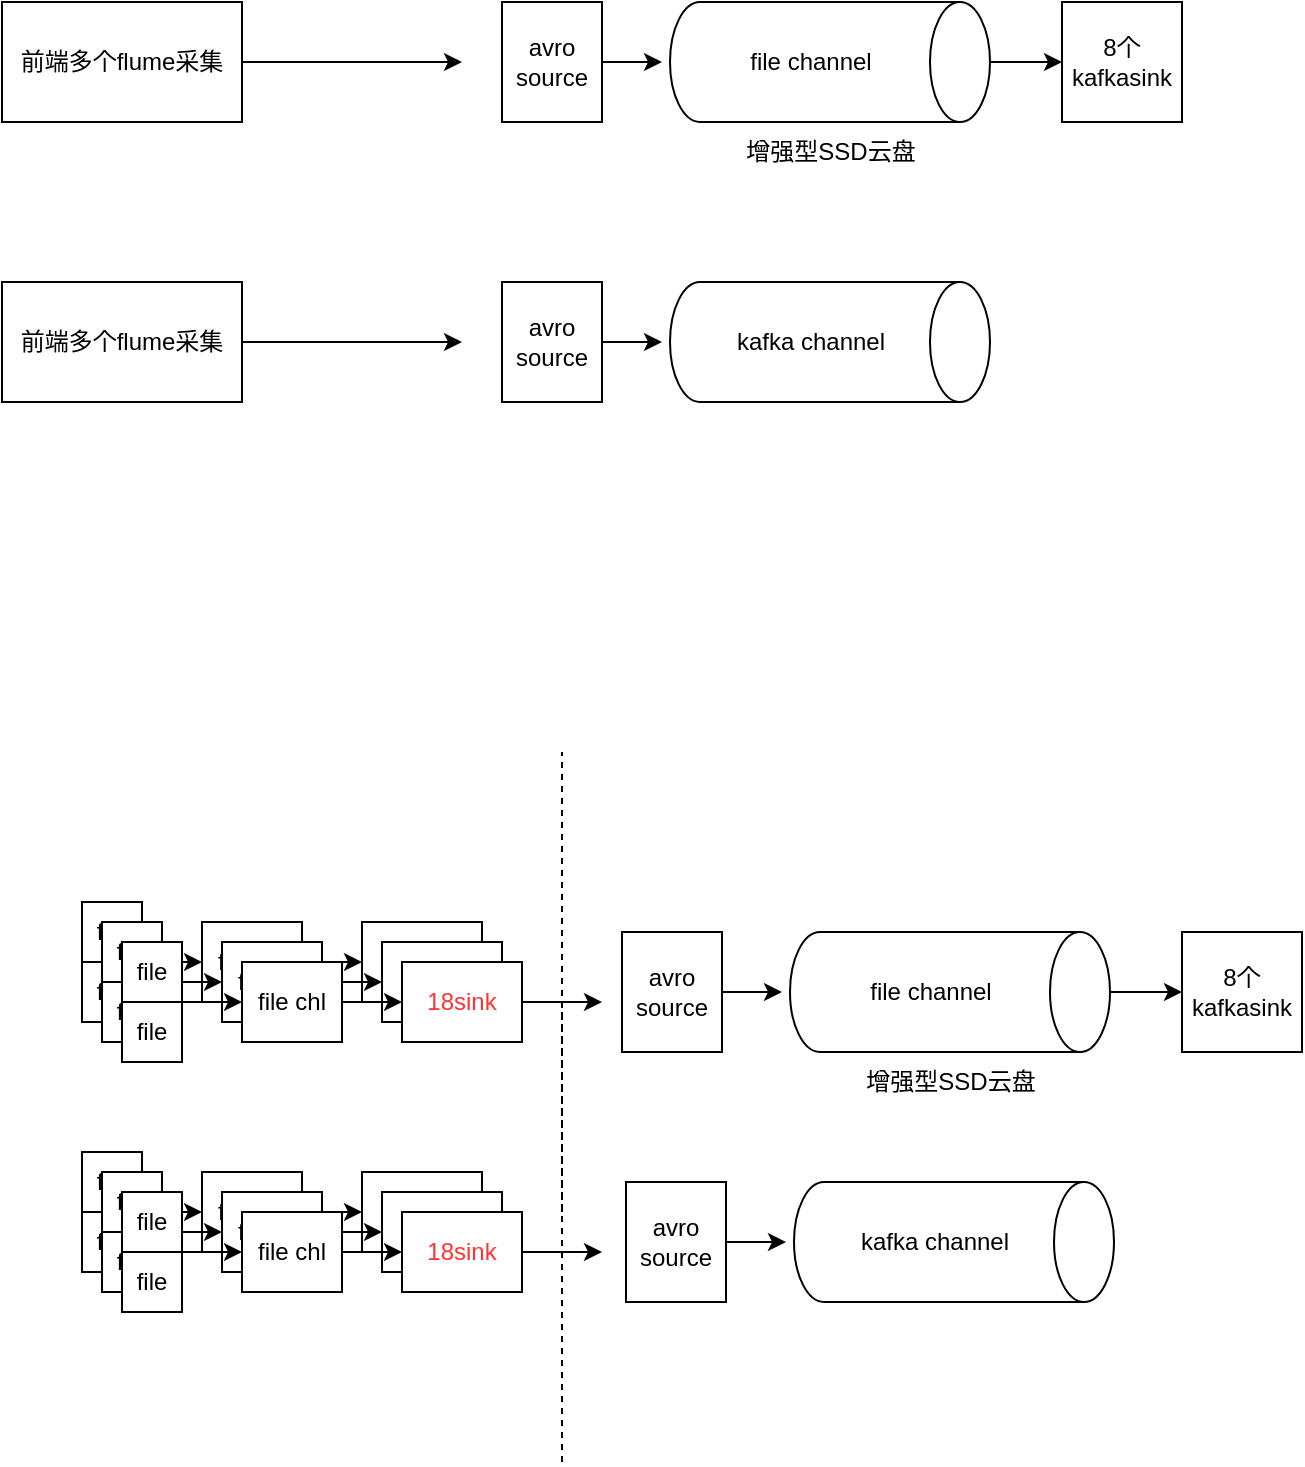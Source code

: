 <mxfile version="24.0.2" type="github">
  <diagram name="第 1 页" id="7uZExEkXiBQ7jMDRv1GM">
    <mxGraphModel dx="1136" dy="585" grid="1" gridSize="10" guides="1" tooltips="1" connect="1" arrows="1" fold="1" page="1" pageScale="1" pageWidth="827" pageHeight="1169" math="0" shadow="0">
      <root>
        <mxCell id="0" />
        <mxCell id="1" parent="0" />
        <mxCell id="pHUdqWg6jOGEU-mfkc_0-13" style="edgeStyle=orthogonalEdgeStyle;rounded=0;orthogonalLoop=1;jettySize=auto;html=1;" edge="1" parent="1" source="pHUdqWg6jOGEU-mfkc_0-6">
          <mxGeometry relative="1" as="geometry">
            <mxPoint x="260" y="330" as="targetPoint" />
          </mxGeometry>
        </mxCell>
        <mxCell id="pHUdqWg6jOGEU-mfkc_0-6" value="前端多个flume采集" style="rounded=0;whiteSpace=wrap;html=1;" vertex="1" parent="1">
          <mxGeometry x="30" y="300" width="120" height="60" as="geometry" />
        </mxCell>
        <mxCell id="pHUdqWg6jOGEU-mfkc_0-11" style="edgeStyle=orthogonalEdgeStyle;rounded=0;orthogonalLoop=1;jettySize=auto;html=1;entryX=0;entryY=0.5;entryDx=0;entryDy=0;" edge="1" parent="1" source="pHUdqWg6jOGEU-mfkc_0-7" target="pHUdqWg6jOGEU-mfkc_0-10">
          <mxGeometry relative="1" as="geometry" />
        </mxCell>
        <mxCell id="pHUdqWg6jOGEU-mfkc_0-7" value="" style="shape=cylinder3;whiteSpace=wrap;html=1;boundedLbl=1;backgroundOutline=1;size=15;rotation=90;" vertex="1" parent="1">
          <mxGeometry x="414" y="250" width="60" height="160" as="geometry" />
        </mxCell>
        <mxCell id="pHUdqWg6jOGEU-mfkc_0-9" style="edgeStyle=orthogonalEdgeStyle;rounded=0;orthogonalLoop=1;jettySize=auto;html=1;" edge="1" parent="1" source="pHUdqWg6jOGEU-mfkc_0-8">
          <mxGeometry relative="1" as="geometry">
            <mxPoint x="360" y="330" as="targetPoint" />
          </mxGeometry>
        </mxCell>
        <mxCell id="pHUdqWg6jOGEU-mfkc_0-8" value="avro source" style="rounded=0;whiteSpace=wrap;html=1;" vertex="1" parent="1">
          <mxGeometry x="280" y="300" width="50" height="60" as="geometry" />
        </mxCell>
        <mxCell id="pHUdqWg6jOGEU-mfkc_0-10" value="8个kafkasink" style="rounded=0;whiteSpace=wrap;html=1;" vertex="1" parent="1">
          <mxGeometry x="560" y="300" width="60" height="60" as="geometry" />
        </mxCell>
        <mxCell id="pHUdqWg6jOGEU-mfkc_0-12" value="file channel" style="text;html=1;align=center;verticalAlign=middle;resizable=0;points=[];autosize=1;strokeColor=none;fillColor=none;" vertex="1" parent="1">
          <mxGeometry x="394" y="315" width="80" height="30" as="geometry" />
        </mxCell>
        <mxCell id="pHUdqWg6jOGEU-mfkc_0-14" value="增强型SSD云盘" style="text;html=1;align=center;verticalAlign=middle;resizable=0;points=[];autosize=1;strokeColor=none;fillColor=none;" vertex="1" parent="1">
          <mxGeometry x="389" y="360" width="110" height="30" as="geometry" />
        </mxCell>
        <mxCell id="pHUdqWg6jOGEU-mfkc_0-15" style="edgeStyle=orthogonalEdgeStyle;rounded=0;orthogonalLoop=1;jettySize=auto;html=1;" edge="1" parent="1" source="pHUdqWg6jOGEU-mfkc_0-16">
          <mxGeometry relative="1" as="geometry">
            <mxPoint x="260" y="470" as="targetPoint" />
          </mxGeometry>
        </mxCell>
        <mxCell id="pHUdqWg6jOGEU-mfkc_0-16" value="前端多个flume采集" style="rounded=0;whiteSpace=wrap;html=1;" vertex="1" parent="1">
          <mxGeometry x="30" y="440" width="120" height="60" as="geometry" />
        </mxCell>
        <mxCell id="pHUdqWg6jOGEU-mfkc_0-18" value="" style="shape=cylinder3;whiteSpace=wrap;html=1;boundedLbl=1;backgroundOutline=1;size=15;rotation=90;" vertex="1" parent="1">
          <mxGeometry x="414" y="390" width="60" height="160" as="geometry" />
        </mxCell>
        <mxCell id="pHUdqWg6jOGEU-mfkc_0-19" style="edgeStyle=orthogonalEdgeStyle;rounded=0;orthogonalLoop=1;jettySize=auto;html=1;" edge="1" parent="1" source="pHUdqWg6jOGEU-mfkc_0-20">
          <mxGeometry relative="1" as="geometry">
            <mxPoint x="360" y="470" as="targetPoint" />
          </mxGeometry>
        </mxCell>
        <mxCell id="pHUdqWg6jOGEU-mfkc_0-20" value="avro source" style="rounded=0;whiteSpace=wrap;html=1;" vertex="1" parent="1">
          <mxGeometry x="280" y="440" width="50" height="60" as="geometry" />
        </mxCell>
        <mxCell id="pHUdqWg6jOGEU-mfkc_0-22" value="kafka channel" style="text;html=1;align=center;verticalAlign=middle;resizable=0;points=[];autosize=1;strokeColor=none;fillColor=none;" vertex="1" parent="1">
          <mxGeometry x="384" y="455" width="100" height="30" as="geometry" />
        </mxCell>
        <mxCell id="pHUdqWg6jOGEU-mfkc_0-25" value="file" style="rounded=0;whiteSpace=wrap;html=1;" vertex="1" parent="1">
          <mxGeometry x="70" y="750" width="30" height="30" as="geometry" />
        </mxCell>
        <mxCell id="pHUdqWg6jOGEU-mfkc_0-29" style="edgeStyle=orthogonalEdgeStyle;rounded=0;orthogonalLoop=1;jettySize=auto;html=1;exitX=1;exitY=0;exitDx=0;exitDy=0;entryX=0;entryY=0.5;entryDx=0;entryDy=0;" edge="1" parent="1" source="pHUdqWg6jOGEU-mfkc_0-26" target="pHUdqWg6jOGEU-mfkc_0-27">
          <mxGeometry relative="1" as="geometry" />
        </mxCell>
        <mxCell id="pHUdqWg6jOGEU-mfkc_0-26" value="file" style="rounded=0;whiteSpace=wrap;html=1;" vertex="1" parent="1">
          <mxGeometry x="70" y="780" width="30" height="30" as="geometry" />
        </mxCell>
        <mxCell id="pHUdqWg6jOGEU-mfkc_0-30" style="edgeStyle=orthogonalEdgeStyle;rounded=0;orthogonalLoop=1;jettySize=auto;html=1;" edge="1" parent="1" source="pHUdqWg6jOGEU-mfkc_0-27">
          <mxGeometry relative="1" as="geometry">
            <mxPoint x="210" y="780" as="targetPoint" />
          </mxGeometry>
        </mxCell>
        <mxCell id="pHUdqWg6jOGEU-mfkc_0-27" value="file chl" style="rounded=0;whiteSpace=wrap;html=1;" vertex="1" parent="1">
          <mxGeometry x="130" y="760" width="50" height="40" as="geometry" />
        </mxCell>
        <mxCell id="pHUdqWg6jOGEU-mfkc_0-31" value="6sink" style="rounded=0;whiteSpace=wrap;html=1;" vertex="1" parent="1">
          <mxGeometry x="210" y="760" width="60" height="40" as="geometry" />
        </mxCell>
        <mxCell id="pHUdqWg6jOGEU-mfkc_0-32" value="file" style="rounded=0;whiteSpace=wrap;html=1;" vertex="1" parent="1">
          <mxGeometry x="80" y="760" width="30" height="30" as="geometry" />
        </mxCell>
        <mxCell id="pHUdqWg6jOGEU-mfkc_0-33" style="edgeStyle=orthogonalEdgeStyle;rounded=0;orthogonalLoop=1;jettySize=auto;html=1;exitX=1;exitY=0;exitDx=0;exitDy=0;entryX=0;entryY=0.5;entryDx=0;entryDy=0;" edge="1" parent="1" source="pHUdqWg6jOGEU-mfkc_0-34" target="pHUdqWg6jOGEU-mfkc_0-36">
          <mxGeometry relative="1" as="geometry" />
        </mxCell>
        <mxCell id="pHUdqWg6jOGEU-mfkc_0-34" value="file" style="rounded=0;whiteSpace=wrap;html=1;" vertex="1" parent="1">
          <mxGeometry x="80" y="790" width="30" height="30" as="geometry" />
        </mxCell>
        <mxCell id="pHUdqWg6jOGEU-mfkc_0-35" style="edgeStyle=orthogonalEdgeStyle;rounded=0;orthogonalLoop=1;jettySize=auto;html=1;" edge="1" parent="1" source="pHUdqWg6jOGEU-mfkc_0-36">
          <mxGeometry relative="1" as="geometry">
            <mxPoint x="220" y="790" as="targetPoint" />
          </mxGeometry>
        </mxCell>
        <mxCell id="pHUdqWg6jOGEU-mfkc_0-36" value="file chl" style="rounded=0;whiteSpace=wrap;html=1;" vertex="1" parent="1">
          <mxGeometry x="140" y="770" width="50" height="40" as="geometry" />
        </mxCell>
        <mxCell id="pHUdqWg6jOGEU-mfkc_0-37" value="6sink" style="rounded=0;whiteSpace=wrap;html=1;" vertex="1" parent="1">
          <mxGeometry x="220" y="770" width="60" height="40" as="geometry" />
        </mxCell>
        <mxCell id="pHUdqWg6jOGEU-mfkc_0-38" value="file" style="rounded=0;whiteSpace=wrap;html=1;" vertex="1" parent="1">
          <mxGeometry x="90" y="770" width="30" height="30" as="geometry" />
        </mxCell>
        <mxCell id="pHUdqWg6jOGEU-mfkc_0-39" style="edgeStyle=orthogonalEdgeStyle;rounded=0;orthogonalLoop=1;jettySize=auto;html=1;exitX=1;exitY=0;exitDx=0;exitDy=0;entryX=0;entryY=0.5;entryDx=0;entryDy=0;" edge="1" parent="1" source="pHUdqWg6jOGEU-mfkc_0-40" target="pHUdqWg6jOGEU-mfkc_0-42">
          <mxGeometry relative="1" as="geometry" />
        </mxCell>
        <mxCell id="pHUdqWg6jOGEU-mfkc_0-40" value="file" style="rounded=0;whiteSpace=wrap;html=1;" vertex="1" parent="1">
          <mxGeometry x="90" y="800" width="30" height="30" as="geometry" />
        </mxCell>
        <mxCell id="pHUdqWg6jOGEU-mfkc_0-41" style="edgeStyle=orthogonalEdgeStyle;rounded=0;orthogonalLoop=1;jettySize=auto;html=1;" edge="1" parent="1" source="pHUdqWg6jOGEU-mfkc_0-42">
          <mxGeometry relative="1" as="geometry">
            <mxPoint x="230" y="800" as="targetPoint" />
          </mxGeometry>
        </mxCell>
        <mxCell id="pHUdqWg6jOGEU-mfkc_0-42" value="file chl" style="rounded=0;whiteSpace=wrap;html=1;" vertex="1" parent="1">
          <mxGeometry x="150" y="780" width="50" height="40" as="geometry" />
        </mxCell>
        <mxCell id="pHUdqWg6jOGEU-mfkc_0-53" style="edgeStyle=orthogonalEdgeStyle;rounded=0;orthogonalLoop=1;jettySize=auto;html=1;" edge="1" parent="1" source="pHUdqWg6jOGEU-mfkc_0-43">
          <mxGeometry relative="1" as="geometry">
            <mxPoint x="330" y="800" as="targetPoint" />
          </mxGeometry>
        </mxCell>
        <mxCell id="pHUdqWg6jOGEU-mfkc_0-43" value="&lt;font color=&quot;#ff3333&quot;&gt;18sink&lt;/font&gt;" style="rounded=0;whiteSpace=wrap;html=1;" vertex="1" parent="1">
          <mxGeometry x="230" y="780" width="60" height="40" as="geometry" />
        </mxCell>
        <mxCell id="pHUdqWg6jOGEU-mfkc_0-44" value="" style="endArrow=none;dashed=1;html=1;rounded=0;" edge="1" parent="1">
          <mxGeometry width="50" height="50" relative="1" as="geometry">
            <mxPoint x="310" y="905" as="sourcePoint" />
            <mxPoint x="310" y="675" as="targetPoint" />
          </mxGeometry>
        </mxCell>
        <mxCell id="pHUdqWg6jOGEU-mfkc_0-81" style="edgeStyle=orthogonalEdgeStyle;rounded=0;orthogonalLoop=1;jettySize=auto;html=1;entryX=0;entryY=0.5;entryDx=0;entryDy=0;" edge="1" parent="1" source="pHUdqWg6jOGEU-mfkc_0-82" target="pHUdqWg6jOGEU-mfkc_0-85">
          <mxGeometry relative="1" as="geometry" />
        </mxCell>
        <mxCell id="pHUdqWg6jOGEU-mfkc_0-82" value="" style="shape=cylinder3;whiteSpace=wrap;html=1;boundedLbl=1;backgroundOutline=1;size=15;rotation=90;" vertex="1" parent="1">
          <mxGeometry x="474" y="715" width="60" height="160" as="geometry" />
        </mxCell>
        <mxCell id="pHUdqWg6jOGEU-mfkc_0-83" style="edgeStyle=orthogonalEdgeStyle;rounded=0;orthogonalLoop=1;jettySize=auto;html=1;" edge="1" parent="1" source="pHUdqWg6jOGEU-mfkc_0-84">
          <mxGeometry relative="1" as="geometry">
            <mxPoint x="420" y="795" as="targetPoint" />
          </mxGeometry>
        </mxCell>
        <mxCell id="pHUdqWg6jOGEU-mfkc_0-84" value="avro source" style="rounded=0;whiteSpace=wrap;html=1;" vertex="1" parent="1">
          <mxGeometry x="340" y="765" width="50" height="60" as="geometry" />
        </mxCell>
        <mxCell id="pHUdqWg6jOGEU-mfkc_0-85" value="8个kafkasink" style="rounded=0;whiteSpace=wrap;html=1;" vertex="1" parent="1">
          <mxGeometry x="620" y="765" width="60" height="60" as="geometry" />
        </mxCell>
        <mxCell id="pHUdqWg6jOGEU-mfkc_0-86" value="file channel" style="text;html=1;align=center;verticalAlign=middle;resizable=0;points=[];autosize=1;strokeColor=none;fillColor=none;" vertex="1" parent="1">
          <mxGeometry x="454" y="780" width="80" height="30" as="geometry" />
        </mxCell>
        <mxCell id="pHUdqWg6jOGEU-mfkc_0-87" value="增强型SSD云盘" style="text;html=1;align=center;verticalAlign=middle;resizable=0;points=[];autosize=1;strokeColor=none;fillColor=none;" vertex="1" parent="1">
          <mxGeometry x="449" y="825" width="110" height="30" as="geometry" />
        </mxCell>
        <mxCell id="pHUdqWg6jOGEU-mfkc_0-88" value="" style="shape=cylinder3;whiteSpace=wrap;html=1;boundedLbl=1;backgroundOutline=1;size=15;rotation=90;" vertex="1" parent="1">
          <mxGeometry x="476" y="840" width="60" height="160" as="geometry" />
        </mxCell>
        <mxCell id="pHUdqWg6jOGEU-mfkc_0-89" style="edgeStyle=orthogonalEdgeStyle;rounded=0;orthogonalLoop=1;jettySize=auto;html=1;" edge="1" parent="1" source="pHUdqWg6jOGEU-mfkc_0-90">
          <mxGeometry relative="1" as="geometry">
            <mxPoint x="422" y="920" as="targetPoint" />
          </mxGeometry>
        </mxCell>
        <mxCell id="pHUdqWg6jOGEU-mfkc_0-90" value="avro source" style="rounded=0;whiteSpace=wrap;html=1;" vertex="1" parent="1">
          <mxGeometry x="342" y="890" width="50" height="60" as="geometry" />
        </mxCell>
        <mxCell id="pHUdqWg6jOGEU-mfkc_0-91" value="kafka channel" style="text;html=1;align=center;verticalAlign=middle;resizable=0;points=[];autosize=1;strokeColor=none;fillColor=none;" vertex="1" parent="1">
          <mxGeometry x="446" y="905" width="100" height="30" as="geometry" />
        </mxCell>
        <mxCell id="pHUdqWg6jOGEU-mfkc_0-92" value="file" style="rounded=0;whiteSpace=wrap;html=1;" vertex="1" parent="1">
          <mxGeometry x="70" y="875" width="30" height="30" as="geometry" />
        </mxCell>
        <mxCell id="pHUdqWg6jOGEU-mfkc_0-93" style="edgeStyle=orthogonalEdgeStyle;rounded=0;orthogonalLoop=1;jettySize=auto;html=1;exitX=1;exitY=0;exitDx=0;exitDy=0;entryX=0;entryY=0.5;entryDx=0;entryDy=0;" edge="1" parent="1" source="pHUdqWg6jOGEU-mfkc_0-94" target="pHUdqWg6jOGEU-mfkc_0-96">
          <mxGeometry relative="1" as="geometry" />
        </mxCell>
        <mxCell id="pHUdqWg6jOGEU-mfkc_0-94" value="file" style="rounded=0;whiteSpace=wrap;html=1;" vertex="1" parent="1">
          <mxGeometry x="70" y="905" width="30" height="30" as="geometry" />
        </mxCell>
        <mxCell id="pHUdqWg6jOGEU-mfkc_0-95" style="edgeStyle=orthogonalEdgeStyle;rounded=0;orthogonalLoop=1;jettySize=auto;html=1;" edge="1" parent="1" source="pHUdqWg6jOGEU-mfkc_0-96">
          <mxGeometry relative="1" as="geometry">
            <mxPoint x="210" y="905" as="targetPoint" />
          </mxGeometry>
        </mxCell>
        <mxCell id="pHUdqWg6jOGEU-mfkc_0-96" value="file chl" style="rounded=0;whiteSpace=wrap;html=1;" vertex="1" parent="1">
          <mxGeometry x="130" y="885" width="50" height="40" as="geometry" />
        </mxCell>
        <mxCell id="pHUdqWg6jOGEU-mfkc_0-97" value="6sink" style="rounded=0;whiteSpace=wrap;html=1;" vertex="1" parent="1">
          <mxGeometry x="210" y="885" width="60" height="40" as="geometry" />
        </mxCell>
        <mxCell id="pHUdqWg6jOGEU-mfkc_0-98" value="file" style="rounded=0;whiteSpace=wrap;html=1;" vertex="1" parent="1">
          <mxGeometry x="80" y="885" width="30" height="30" as="geometry" />
        </mxCell>
        <mxCell id="pHUdqWg6jOGEU-mfkc_0-99" style="edgeStyle=orthogonalEdgeStyle;rounded=0;orthogonalLoop=1;jettySize=auto;html=1;exitX=1;exitY=0;exitDx=0;exitDy=0;entryX=0;entryY=0.5;entryDx=0;entryDy=0;" edge="1" parent="1" source="pHUdqWg6jOGEU-mfkc_0-100" target="pHUdqWg6jOGEU-mfkc_0-102">
          <mxGeometry relative="1" as="geometry" />
        </mxCell>
        <mxCell id="pHUdqWg6jOGEU-mfkc_0-100" value="file" style="rounded=0;whiteSpace=wrap;html=1;" vertex="1" parent="1">
          <mxGeometry x="80" y="915" width="30" height="30" as="geometry" />
        </mxCell>
        <mxCell id="pHUdqWg6jOGEU-mfkc_0-101" style="edgeStyle=orthogonalEdgeStyle;rounded=0;orthogonalLoop=1;jettySize=auto;html=1;" edge="1" parent="1" source="pHUdqWg6jOGEU-mfkc_0-102">
          <mxGeometry relative="1" as="geometry">
            <mxPoint x="220" y="915" as="targetPoint" />
          </mxGeometry>
        </mxCell>
        <mxCell id="pHUdqWg6jOGEU-mfkc_0-102" value="file chl" style="rounded=0;whiteSpace=wrap;html=1;" vertex="1" parent="1">
          <mxGeometry x="140" y="895" width="50" height="40" as="geometry" />
        </mxCell>
        <mxCell id="pHUdqWg6jOGEU-mfkc_0-103" value="6sink" style="rounded=0;whiteSpace=wrap;html=1;" vertex="1" parent="1">
          <mxGeometry x="220" y="895" width="60" height="40" as="geometry" />
        </mxCell>
        <mxCell id="pHUdqWg6jOGEU-mfkc_0-104" value="file" style="rounded=0;whiteSpace=wrap;html=1;" vertex="1" parent="1">
          <mxGeometry x="90" y="895" width="30" height="30" as="geometry" />
        </mxCell>
        <mxCell id="pHUdqWg6jOGEU-mfkc_0-105" style="edgeStyle=orthogonalEdgeStyle;rounded=0;orthogonalLoop=1;jettySize=auto;html=1;exitX=1;exitY=0;exitDx=0;exitDy=0;entryX=0;entryY=0.5;entryDx=0;entryDy=0;" edge="1" parent="1" source="pHUdqWg6jOGEU-mfkc_0-106" target="pHUdqWg6jOGEU-mfkc_0-108">
          <mxGeometry relative="1" as="geometry" />
        </mxCell>
        <mxCell id="pHUdqWg6jOGEU-mfkc_0-106" value="file" style="rounded=0;whiteSpace=wrap;html=1;" vertex="1" parent="1">
          <mxGeometry x="90" y="925" width="30" height="30" as="geometry" />
        </mxCell>
        <mxCell id="pHUdqWg6jOGEU-mfkc_0-107" style="edgeStyle=orthogonalEdgeStyle;rounded=0;orthogonalLoop=1;jettySize=auto;html=1;" edge="1" parent="1" source="pHUdqWg6jOGEU-mfkc_0-108">
          <mxGeometry relative="1" as="geometry">
            <mxPoint x="230" y="925" as="targetPoint" />
          </mxGeometry>
        </mxCell>
        <mxCell id="pHUdqWg6jOGEU-mfkc_0-108" value="file chl" style="rounded=0;whiteSpace=wrap;html=1;" vertex="1" parent="1">
          <mxGeometry x="150" y="905" width="50" height="40" as="geometry" />
        </mxCell>
        <mxCell id="pHUdqWg6jOGEU-mfkc_0-109" style="edgeStyle=orthogonalEdgeStyle;rounded=0;orthogonalLoop=1;jettySize=auto;html=1;" edge="1" parent="1" source="pHUdqWg6jOGEU-mfkc_0-110">
          <mxGeometry relative="1" as="geometry">
            <mxPoint x="330" y="925" as="targetPoint" />
          </mxGeometry>
        </mxCell>
        <mxCell id="pHUdqWg6jOGEU-mfkc_0-110" value="&lt;font color=&quot;#ff3333&quot;&gt;18sink&lt;/font&gt;" style="rounded=0;whiteSpace=wrap;html=1;" vertex="1" parent="1">
          <mxGeometry x="230" y="905" width="60" height="40" as="geometry" />
        </mxCell>
        <mxCell id="pHUdqWg6jOGEU-mfkc_0-111" value="" style="endArrow=none;dashed=1;html=1;rounded=0;" edge="1" parent="1">
          <mxGeometry width="50" height="50" relative="1" as="geometry">
            <mxPoint x="310" y="1030" as="sourcePoint" />
            <mxPoint x="310" y="800" as="targetPoint" />
          </mxGeometry>
        </mxCell>
      </root>
    </mxGraphModel>
  </diagram>
</mxfile>
